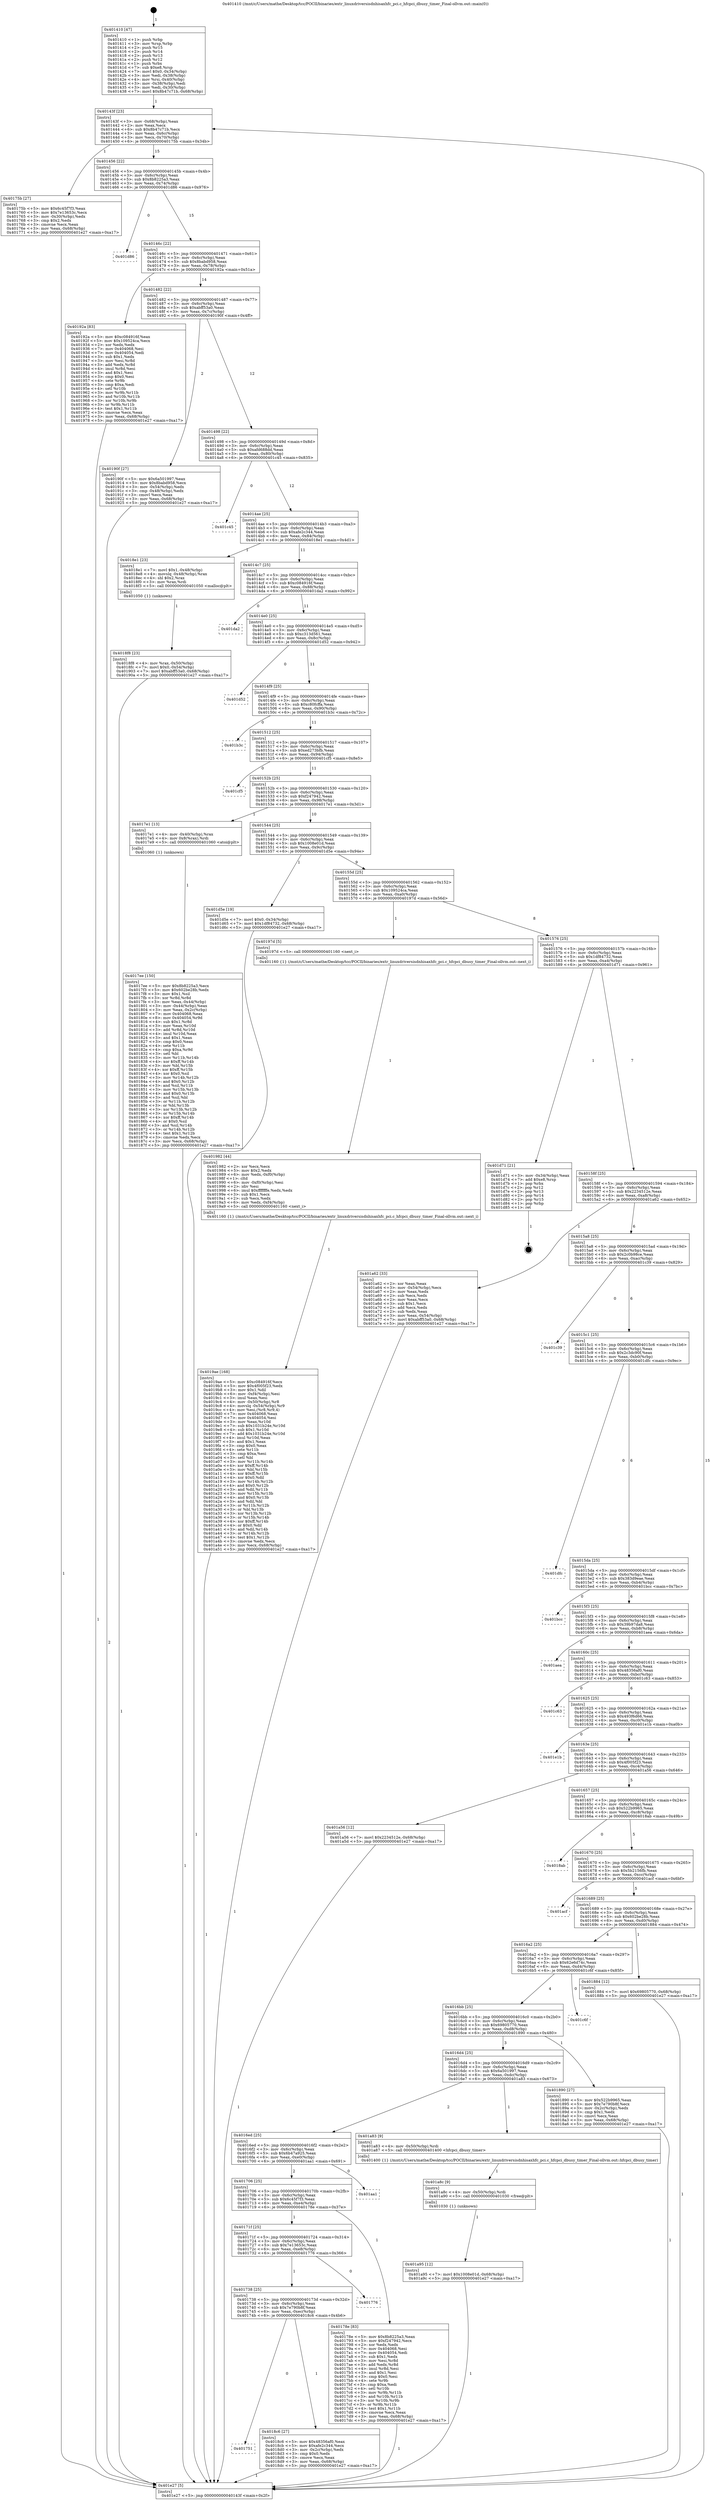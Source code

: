 digraph "0x401410" {
  label = "0x401410 (/mnt/c/Users/mathe/Desktop/tcc/POCII/binaries/extr_linuxdriversisdnhisaxhfc_pci.c_hfcpci_dbusy_timer_Final-ollvm.out::main(0))"
  labelloc = "t"
  node[shape=record]

  Entry [label="",width=0.3,height=0.3,shape=circle,fillcolor=black,style=filled]
  "0x40143f" [label="{
     0x40143f [23]\l
     | [instrs]\l
     &nbsp;&nbsp;0x40143f \<+3\>: mov -0x68(%rbp),%eax\l
     &nbsp;&nbsp;0x401442 \<+2\>: mov %eax,%ecx\l
     &nbsp;&nbsp;0x401444 \<+6\>: sub $0x8b47c71b,%ecx\l
     &nbsp;&nbsp;0x40144a \<+3\>: mov %eax,-0x6c(%rbp)\l
     &nbsp;&nbsp;0x40144d \<+3\>: mov %ecx,-0x70(%rbp)\l
     &nbsp;&nbsp;0x401450 \<+6\>: je 000000000040175b \<main+0x34b\>\l
  }"]
  "0x40175b" [label="{
     0x40175b [27]\l
     | [instrs]\l
     &nbsp;&nbsp;0x40175b \<+5\>: mov $0x6c45f7f3,%eax\l
     &nbsp;&nbsp;0x401760 \<+5\>: mov $0x7e13653c,%ecx\l
     &nbsp;&nbsp;0x401765 \<+3\>: mov -0x30(%rbp),%edx\l
     &nbsp;&nbsp;0x401768 \<+3\>: cmp $0x2,%edx\l
     &nbsp;&nbsp;0x40176b \<+3\>: cmovne %ecx,%eax\l
     &nbsp;&nbsp;0x40176e \<+3\>: mov %eax,-0x68(%rbp)\l
     &nbsp;&nbsp;0x401771 \<+5\>: jmp 0000000000401e27 \<main+0xa17\>\l
  }"]
  "0x401456" [label="{
     0x401456 [22]\l
     | [instrs]\l
     &nbsp;&nbsp;0x401456 \<+5\>: jmp 000000000040145b \<main+0x4b\>\l
     &nbsp;&nbsp;0x40145b \<+3\>: mov -0x6c(%rbp),%eax\l
     &nbsp;&nbsp;0x40145e \<+5\>: sub $0x8b8225a3,%eax\l
     &nbsp;&nbsp;0x401463 \<+3\>: mov %eax,-0x74(%rbp)\l
     &nbsp;&nbsp;0x401466 \<+6\>: je 0000000000401d86 \<main+0x976\>\l
  }"]
  "0x401e27" [label="{
     0x401e27 [5]\l
     | [instrs]\l
     &nbsp;&nbsp;0x401e27 \<+5\>: jmp 000000000040143f \<main+0x2f\>\l
  }"]
  "0x401410" [label="{
     0x401410 [47]\l
     | [instrs]\l
     &nbsp;&nbsp;0x401410 \<+1\>: push %rbp\l
     &nbsp;&nbsp;0x401411 \<+3\>: mov %rsp,%rbp\l
     &nbsp;&nbsp;0x401414 \<+2\>: push %r15\l
     &nbsp;&nbsp;0x401416 \<+2\>: push %r14\l
     &nbsp;&nbsp;0x401418 \<+2\>: push %r13\l
     &nbsp;&nbsp;0x40141a \<+2\>: push %r12\l
     &nbsp;&nbsp;0x40141c \<+1\>: push %rbx\l
     &nbsp;&nbsp;0x40141d \<+7\>: sub $0xe8,%rsp\l
     &nbsp;&nbsp;0x401424 \<+7\>: movl $0x0,-0x34(%rbp)\l
     &nbsp;&nbsp;0x40142b \<+3\>: mov %edi,-0x38(%rbp)\l
     &nbsp;&nbsp;0x40142e \<+4\>: mov %rsi,-0x40(%rbp)\l
     &nbsp;&nbsp;0x401432 \<+3\>: mov -0x38(%rbp),%edi\l
     &nbsp;&nbsp;0x401435 \<+3\>: mov %edi,-0x30(%rbp)\l
     &nbsp;&nbsp;0x401438 \<+7\>: movl $0x8b47c71b,-0x68(%rbp)\l
  }"]
  Exit [label="",width=0.3,height=0.3,shape=circle,fillcolor=black,style=filled,peripheries=2]
  "0x401d86" [label="{
     0x401d86\l
  }", style=dashed]
  "0x40146c" [label="{
     0x40146c [22]\l
     | [instrs]\l
     &nbsp;&nbsp;0x40146c \<+5\>: jmp 0000000000401471 \<main+0x61\>\l
     &nbsp;&nbsp;0x401471 \<+3\>: mov -0x6c(%rbp),%eax\l
     &nbsp;&nbsp;0x401474 \<+5\>: sub $0x8babd958,%eax\l
     &nbsp;&nbsp;0x401479 \<+3\>: mov %eax,-0x78(%rbp)\l
     &nbsp;&nbsp;0x40147c \<+6\>: je 000000000040192a \<main+0x51a\>\l
  }"]
  "0x401a95" [label="{
     0x401a95 [12]\l
     | [instrs]\l
     &nbsp;&nbsp;0x401a95 \<+7\>: movl $0x1008e01d,-0x68(%rbp)\l
     &nbsp;&nbsp;0x401a9c \<+5\>: jmp 0000000000401e27 \<main+0xa17\>\l
  }"]
  "0x40192a" [label="{
     0x40192a [83]\l
     | [instrs]\l
     &nbsp;&nbsp;0x40192a \<+5\>: mov $0xc084916f,%eax\l
     &nbsp;&nbsp;0x40192f \<+5\>: mov $0x109524ca,%ecx\l
     &nbsp;&nbsp;0x401934 \<+2\>: xor %edx,%edx\l
     &nbsp;&nbsp;0x401936 \<+7\>: mov 0x404068,%esi\l
     &nbsp;&nbsp;0x40193d \<+7\>: mov 0x404054,%edi\l
     &nbsp;&nbsp;0x401944 \<+3\>: sub $0x1,%edx\l
     &nbsp;&nbsp;0x401947 \<+3\>: mov %esi,%r8d\l
     &nbsp;&nbsp;0x40194a \<+3\>: add %edx,%r8d\l
     &nbsp;&nbsp;0x40194d \<+4\>: imul %r8d,%esi\l
     &nbsp;&nbsp;0x401951 \<+3\>: and $0x1,%esi\l
     &nbsp;&nbsp;0x401954 \<+3\>: cmp $0x0,%esi\l
     &nbsp;&nbsp;0x401957 \<+4\>: sete %r9b\l
     &nbsp;&nbsp;0x40195b \<+3\>: cmp $0xa,%edi\l
     &nbsp;&nbsp;0x40195e \<+4\>: setl %r10b\l
     &nbsp;&nbsp;0x401962 \<+3\>: mov %r9b,%r11b\l
     &nbsp;&nbsp;0x401965 \<+3\>: and %r10b,%r11b\l
     &nbsp;&nbsp;0x401968 \<+3\>: xor %r10b,%r9b\l
     &nbsp;&nbsp;0x40196b \<+3\>: or %r9b,%r11b\l
     &nbsp;&nbsp;0x40196e \<+4\>: test $0x1,%r11b\l
     &nbsp;&nbsp;0x401972 \<+3\>: cmovne %ecx,%eax\l
     &nbsp;&nbsp;0x401975 \<+3\>: mov %eax,-0x68(%rbp)\l
     &nbsp;&nbsp;0x401978 \<+5\>: jmp 0000000000401e27 \<main+0xa17\>\l
  }"]
  "0x401482" [label="{
     0x401482 [22]\l
     | [instrs]\l
     &nbsp;&nbsp;0x401482 \<+5\>: jmp 0000000000401487 \<main+0x77\>\l
     &nbsp;&nbsp;0x401487 \<+3\>: mov -0x6c(%rbp),%eax\l
     &nbsp;&nbsp;0x40148a \<+5\>: sub $0xabff53a0,%eax\l
     &nbsp;&nbsp;0x40148f \<+3\>: mov %eax,-0x7c(%rbp)\l
     &nbsp;&nbsp;0x401492 \<+6\>: je 000000000040190f \<main+0x4ff\>\l
  }"]
  "0x401a8c" [label="{
     0x401a8c [9]\l
     | [instrs]\l
     &nbsp;&nbsp;0x401a8c \<+4\>: mov -0x50(%rbp),%rdi\l
     &nbsp;&nbsp;0x401a90 \<+5\>: call 0000000000401030 \<free@plt\>\l
     | [calls]\l
     &nbsp;&nbsp;0x401030 \{1\} (unknown)\l
  }"]
  "0x40190f" [label="{
     0x40190f [27]\l
     | [instrs]\l
     &nbsp;&nbsp;0x40190f \<+5\>: mov $0x6a501997,%eax\l
     &nbsp;&nbsp;0x401914 \<+5\>: mov $0x8babd958,%ecx\l
     &nbsp;&nbsp;0x401919 \<+3\>: mov -0x54(%rbp),%edx\l
     &nbsp;&nbsp;0x40191c \<+3\>: cmp -0x48(%rbp),%edx\l
     &nbsp;&nbsp;0x40191f \<+3\>: cmovl %ecx,%eax\l
     &nbsp;&nbsp;0x401922 \<+3\>: mov %eax,-0x68(%rbp)\l
     &nbsp;&nbsp;0x401925 \<+5\>: jmp 0000000000401e27 \<main+0xa17\>\l
  }"]
  "0x401498" [label="{
     0x401498 [22]\l
     | [instrs]\l
     &nbsp;&nbsp;0x401498 \<+5\>: jmp 000000000040149d \<main+0x8d\>\l
     &nbsp;&nbsp;0x40149d \<+3\>: mov -0x6c(%rbp),%eax\l
     &nbsp;&nbsp;0x4014a0 \<+5\>: sub $0xafd688dd,%eax\l
     &nbsp;&nbsp;0x4014a5 \<+3\>: mov %eax,-0x80(%rbp)\l
     &nbsp;&nbsp;0x4014a8 \<+6\>: je 0000000000401c45 \<main+0x835\>\l
  }"]
  "0x4019ae" [label="{
     0x4019ae [168]\l
     | [instrs]\l
     &nbsp;&nbsp;0x4019ae \<+5\>: mov $0xc084916f,%ecx\l
     &nbsp;&nbsp;0x4019b3 \<+5\>: mov $0x4f005f23,%edx\l
     &nbsp;&nbsp;0x4019b8 \<+3\>: mov $0x1,%dil\l
     &nbsp;&nbsp;0x4019bb \<+6\>: mov -0xf4(%rbp),%esi\l
     &nbsp;&nbsp;0x4019c1 \<+3\>: imul %eax,%esi\l
     &nbsp;&nbsp;0x4019c4 \<+4\>: mov -0x50(%rbp),%r8\l
     &nbsp;&nbsp;0x4019c8 \<+4\>: movslq -0x54(%rbp),%r9\l
     &nbsp;&nbsp;0x4019cc \<+4\>: mov %esi,(%r8,%r9,4)\l
     &nbsp;&nbsp;0x4019d0 \<+7\>: mov 0x404068,%eax\l
     &nbsp;&nbsp;0x4019d7 \<+7\>: mov 0x404054,%esi\l
     &nbsp;&nbsp;0x4019de \<+3\>: mov %eax,%r10d\l
     &nbsp;&nbsp;0x4019e1 \<+7\>: sub $0x1031b24e,%r10d\l
     &nbsp;&nbsp;0x4019e8 \<+4\>: sub $0x1,%r10d\l
     &nbsp;&nbsp;0x4019ec \<+7\>: add $0x1031b24e,%r10d\l
     &nbsp;&nbsp;0x4019f3 \<+4\>: imul %r10d,%eax\l
     &nbsp;&nbsp;0x4019f7 \<+3\>: and $0x1,%eax\l
     &nbsp;&nbsp;0x4019fa \<+3\>: cmp $0x0,%eax\l
     &nbsp;&nbsp;0x4019fd \<+4\>: sete %r11b\l
     &nbsp;&nbsp;0x401a01 \<+3\>: cmp $0xa,%esi\l
     &nbsp;&nbsp;0x401a04 \<+3\>: setl %bl\l
     &nbsp;&nbsp;0x401a07 \<+3\>: mov %r11b,%r14b\l
     &nbsp;&nbsp;0x401a0a \<+4\>: xor $0xff,%r14b\l
     &nbsp;&nbsp;0x401a0e \<+3\>: mov %bl,%r15b\l
     &nbsp;&nbsp;0x401a11 \<+4\>: xor $0xff,%r15b\l
     &nbsp;&nbsp;0x401a15 \<+4\>: xor $0x0,%dil\l
     &nbsp;&nbsp;0x401a19 \<+3\>: mov %r14b,%r12b\l
     &nbsp;&nbsp;0x401a1c \<+4\>: and $0x0,%r12b\l
     &nbsp;&nbsp;0x401a20 \<+3\>: and %dil,%r11b\l
     &nbsp;&nbsp;0x401a23 \<+3\>: mov %r15b,%r13b\l
     &nbsp;&nbsp;0x401a26 \<+4\>: and $0x0,%r13b\l
     &nbsp;&nbsp;0x401a2a \<+3\>: and %dil,%bl\l
     &nbsp;&nbsp;0x401a2d \<+3\>: or %r11b,%r12b\l
     &nbsp;&nbsp;0x401a30 \<+3\>: or %bl,%r13b\l
     &nbsp;&nbsp;0x401a33 \<+3\>: xor %r13b,%r12b\l
     &nbsp;&nbsp;0x401a36 \<+3\>: or %r15b,%r14b\l
     &nbsp;&nbsp;0x401a39 \<+4\>: xor $0xff,%r14b\l
     &nbsp;&nbsp;0x401a3d \<+4\>: or $0x0,%dil\l
     &nbsp;&nbsp;0x401a41 \<+3\>: and %dil,%r14b\l
     &nbsp;&nbsp;0x401a44 \<+3\>: or %r14b,%r12b\l
     &nbsp;&nbsp;0x401a47 \<+4\>: test $0x1,%r12b\l
     &nbsp;&nbsp;0x401a4b \<+3\>: cmovne %edx,%ecx\l
     &nbsp;&nbsp;0x401a4e \<+3\>: mov %ecx,-0x68(%rbp)\l
     &nbsp;&nbsp;0x401a51 \<+5\>: jmp 0000000000401e27 \<main+0xa17\>\l
  }"]
  "0x401c45" [label="{
     0x401c45\l
  }", style=dashed]
  "0x4014ae" [label="{
     0x4014ae [25]\l
     | [instrs]\l
     &nbsp;&nbsp;0x4014ae \<+5\>: jmp 00000000004014b3 \<main+0xa3\>\l
     &nbsp;&nbsp;0x4014b3 \<+3\>: mov -0x6c(%rbp),%eax\l
     &nbsp;&nbsp;0x4014b6 \<+5\>: sub $0xafe2c344,%eax\l
     &nbsp;&nbsp;0x4014bb \<+6\>: mov %eax,-0x84(%rbp)\l
     &nbsp;&nbsp;0x4014c1 \<+6\>: je 00000000004018e1 \<main+0x4d1\>\l
  }"]
  "0x401982" [label="{
     0x401982 [44]\l
     | [instrs]\l
     &nbsp;&nbsp;0x401982 \<+2\>: xor %ecx,%ecx\l
     &nbsp;&nbsp;0x401984 \<+5\>: mov $0x2,%edx\l
     &nbsp;&nbsp;0x401989 \<+6\>: mov %edx,-0xf0(%rbp)\l
     &nbsp;&nbsp;0x40198f \<+1\>: cltd\l
     &nbsp;&nbsp;0x401990 \<+6\>: mov -0xf0(%rbp),%esi\l
     &nbsp;&nbsp;0x401996 \<+2\>: idiv %esi\l
     &nbsp;&nbsp;0x401998 \<+6\>: imul $0xfffffffe,%edx,%edx\l
     &nbsp;&nbsp;0x40199e \<+3\>: sub $0x1,%ecx\l
     &nbsp;&nbsp;0x4019a1 \<+2\>: sub %ecx,%edx\l
     &nbsp;&nbsp;0x4019a3 \<+6\>: mov %edx,-0xf4(%rbp)\l
     &nbsp;&nbsp;0x4019a9 \<+5\>: call 0000000000401160 \<next_i\>\l
     | [calls]\l
     &nbsp;&nbsp;0x401160 \{1\} (/mnt/c/Users/mathe/Desktop/tcc/POCII/binaries/extr_linuxdriversisdnhisaxhfc_pci.c_hfcpci_dbusy_timer_Final-ollvm.out::next_i)\l
  }"]
  "0x4018e1" [label="{
     0x4018e1 [23]\l
     | [instrs]\l
     &nbsp;&nbsp;0x4018e1 \<+7\>: movl $0x1,-0x48(%rbp)\l
     &nbsp;&nbsp;0x4018e8 \<+4\>: movslq -0x48(%rbp),%rax\l
     &nbsp;&nbsp;0x4018ec \<+4\>: shl $0x2,%rax\l
     &nbsp;&nbsp;0x4018f0 \<+3\>: mov %rax,%rdi\l
     &nbsp;&nbsp;0x4018f3 \<+5\>: call 0000000000401050 \<malloc@plt\>\l
     | [calls]\l
     &nbsp;&nbsp;0x401050 \{1\} (unknown)\l
  }"]
  "0x4014c7" [label="{
     0x4014c7 [25]\l
     | [instrs]\l
     &nbsp;&nbsp;0x4014c7 \<+5\>: jmp 00000000004014cc \<main+0xbc\>\l
     &nbsp;&nbsp;0x4014cc \<+3\>: mov -0x6c(%rbp),%eax\l
     &nbsp;&nbsp;0x4014cf \<+5\>: sub $0xc084916f,%eax\l
     &nbsp;&nbsp;0x4014d4 \<+6\>: mov %eax,-0x88(%rbp)\l
     &nbsp;&nbsp;0x4014da \<+6\>: je 0000000000401da2 \<main+0x992\>\l
  }"]
  "0x4018f8" [label="{
     0x4018f8 [23]\l
     | [instrs]\l
     &nbsp;&nbsp;0x4018f8 \<+4\>: mov %rax,-0x50(%rbp)\l
     &nbsp;&nbsp;0x4018fc \<+7\>: movl $0x0,-0x54(%rbp)\l
     &nbsp;&nbsp;0x401903 \<+7\>: movl $0xabff53a0,-0x68(%rbp)\l
     &nbsp;&nbsp;0x40190a \<+5\>: jmp 0000000000401e27 \<main+0xa17\>\l
  }"]
  "0x401da2" [label="{
     0x401da2\l
  }", style=dashed]
  "0x4014e0" [label="{
     0x4014e0 [25]\l
     | [instrs]\l
     &nbsp;&nbsp;0x4014e0 \<+5\>: jmp 00000000004014e5 \<main+0xd5\>\l
     &nbsp;&nbsp;0x4014e5 \<+3\>: mov -0x6c(%rbp),%eax\l
     &nbsp;&nbsp;0x4014e8 \<+5\>: sub $0xc313d561,%eax\l
     &nbsp;&nbsp;0x4014ed \<+6\>: mov %eax,-0x8c(%rbp)\l
     &nbsp;&nbsp;0x4014f3 \<+6\>: je 0000000000401d52 \<main+0x942\>\l
  }"]
  "0x401751" [label="{
     0x401751\l
  }", style=dashed]
  "0x401d52" [label="{
     0x401d52\l
  }", style=dashed]
  "0x4014f9" [label="{
     0x4014f9 [25]\l
     | [instrs]\l
     &nbsp;&nbsp;0x4014f9 \<+5\>: jmp 00000000004014fe \<main+0xee\>\l
     &nbsp;&nbsp;0x4014fe \<+3\>: mov -0x6c(%rbp),%eax\l
     &nbsp;&nbsp;0x401501 \<+5\>: sub $0xc80fcffa,%eax\l
     &nbsp;&nbsp;0x401506 \<+6\>: mov %eax,-0x90(%rbp)\l
     &nbsp;&nbsp;0x40150c \<+6\>: je 0000000000401b3c \<main+0x72c\>\l
  }"]
  "0x4018c6" [label="{
     0x4018c6 [27]\l
     | [instrs]\l
     &nbsp;&nbsp;0x4018c6 \<+5\>: mov $0x48356af0,%eax\l
     &nbsp;&nbsp;0x4018cb \<+5\>: mov $0xafe2c344,%ecx\l
     &nbsp;&nbsp;0x4018d0 \<+3\>: mov -0x2c(%rbp),%edx\l
     &nbsp;&nbsp;0x4018d3 \<+3\>: cmp $0x0,%edx\l
     &nbsp;&nbsp;0x4018d6 \<+3\>: cmove %ecx,%eax\l
     &nbsp;&nbsp;0x4018d9 \<+3\>: mov %eax,-0x68(%rbp)\l
     &nbsp;&nbsp;0x4018dc \<+5\>: jmp 0000000000401e27 \<main+0xa17\>\l
  }"]
  "0x401b3c" [label="{
     0x401b3c\l
  }", style=dashed]
  "0x401512" [label="{
     0x401512 [25]\l
     | [instrs]\l
     &nbsp;&nbsp;0x401512 \<+5\>: jmp 0000000000401517 \<main+0x107\>\l
     &nbsp;&nbsp;0x401517 \<+3\>: mov -0x6c(%rbp),%eax\l
     &nbsp;&nbsp;0x40151a \<+5\>: sub $0xed273bfb,%eax\l
     &nbsp;&nbsp;0x40151f \<+6\>: mov %eax,-0x94(%rbp)\l
     &nbsp;&nbsp;0x401525 \<+6\>: je 0000000000401cf5 \<main+0x8e5\>\l
  }"]
  "0x401738" [label="{
     0x401738 [25]\l
     | [instrs]\l
     &nbsp;&nbsp;0x401738 \<+5\>: jmp 000000000040173d \<main+0x32d\>\l
     &nbsp;&nbsp;0x40173d \<+3\>: mov -0x6c(%rbp),%eax\l
     &nbsp;&nbsp;0x401740 \<+5\>: sub $0x7e790b8f,%eax\l
     &nbsp;&nbsp;0x401745 \<+6\>: mov %eax,-0xec(%rbp)\l
     &nbsp;&nbsp;0x40174b \<+6\>: je 00000000004018c6 \<main+0x4b6\>\l
  }"]
  "0x401cf5" [label="{
     0x401cf5\l
  }", style=dashed]
  "0x40152b" [label="{
     0x40152b [25]\l
     | [instrs]\l
     &nbsp;&nbsp;0x40152b \<+5\>: jmp 0000000000401530 \<main+0x120\>\l
     &nbsp;&nbsp;0x401530 \<+3\>: mov -0x6c(%rbp),%eax\l
     &nbsp;&nbsp;0x401533 \<+5\>: sub $0xf247942,%eax\l
     &nbsp;&nbsp;0x401538 \<+6\>: mov %eax,-0x98(%rbp)\l
     &nbsp;&nbsp;0x40153e \<+6\>: je 00000000004017e1 \<main+0x3d1\>\l
  }"]
  "0x401776" [label="{
     0x401776\l
  }", style=dashed]
  "0x4017e1" [label="{
     0x4017e1 [13]\l
     | [instrs]\l
     &nbsp;&nbsp;0x4017e1 \<+4\>: mov -0x40(%rbp),%rax\l
     &nbsp;&nbsp;0x4017e5 \<+4\>: mov 0x8(%rax),%rdi\l
     &nbsp;&nbsp;0x4017e9 \<+5\>: call 0000000000401060 \<atoi@plt\>\l
     | [calls]\l
     &nbsp;&nbsp;0x401060 \{1\} (unknown)\l
  }"]
  "0x401544" [label="{
     0x401544 [25]\l
     | [instrs]\l
     &nbsp;&nbsp;0x401544 \<+5\>: jmp 0000000000401549 \<main+0x139\>\l
     &nbsp;&nbsp;0x401549 \<+3\>: mov -0x6c(%rbp),%eax\l
     &nbsp;&nbsp;0x40154c \<+5\>: sub $0x1008e01d,%eax\l
     &nbsp;&nbsp;0x401551 \<+6\>: mov %eax,-0x9c(%rbp)\l
     &nbsp;&nbsp;0x401557 \<+6\>: je 0000000000401d5e \<main+0x94e\>\l
  }"]
  "0x4017ee" [label="{
     0x4017ee [150]\l
     | [instrs]\l
     &nbsp;&nbsp;0x4017ee \<+5\>: mov $0x8b8225a3,%ecx\l
     &nbsp;&nbsp;0x4017f3 \<+5\>: mov $0x602be28b,%edx\l
     &nbsp;&nbsp;0x4017f8 \<+3\>: mov $0x1,%sil\l
     &nbsp;&nbsp;0x4017fb \<+3\>: xor %r8d,%r8d\l
     &nbsp;&nbsp;0x4017fe \<+3\>: mov %eax,-0x44(%rbp)\l
     &nbsp;&nbsp;0x401801 \<+3\>: mov -0x44(%rbp),%eax\l
     &nbsp;&nbsp;0x401804 \<+3\>: mov %eax,-0x2c(%rbp)\l
     &nbsp;&nbsp;0x401807 \<+7\>: mov 0x404068,%eax\l
     &nbsp;&nbsp;0x40180e \<+8\>: mov 0x404054,%r9d\l
     &nbsp;&nbsp;0x401816 \<+4\>: sub $0x1,%r8d\l
     &nbsp;&nbsp;0x40181a \<+3\>: mov %eax,%r10d\l
     &nbsp;&nbsp;0x40181d \<+3\>: add %r8d,%r10d\l
     &nbsp;&nbsp;0x401820 \<+4\>: imul %r10d,%eax\l
     &nbsp;&nbsp;0x401824 \<+3\>: and $0x1,%eax\l
     &nbsp;&nbsp;0x401827 \<+3\>: cmp $0x0,%eax\l
     &nbsp;&nbsp;0x40182a \<+4\>: sete %r11b\l
     &nbsp;&nbsp;0x40182e \<+4\>: cmp $0xa,%r9d\l
     &nbsp;&nbsp;0x401832 \<+3\>: setl %bl\l
     &nbsp;&nbsp;0x401835 \<+3\>: mov %r11b,%r14b\l
     &nbsp;&nbsp;0x401838 \<+4\>: xor $0xff,%r14b\l
     &nbsp;&nbsp;0x40183c \<+3\>: mov %bl,%r15b\l
     &nbsp;&nbsp;0x40183f \<+4\>: xor $0xff,%r15b\l
     &nbsp;&nbsp;0x401843 \<+4\>: xor $0x0,%sil\l
     &nbsp;&nbsp;0x401847 \<+3\>: mov %r14b,%r12b\l
     &nbsp;&nbsp;0x40184a \<+4\>: and $0x0,%r12b\l
     &nbsp;&nbsp;0x40184e \<+3\>: and %sil,%r11b\l
     &nbsp;&nbsp;0x401851 \<+3\>: mov %r15b,%r13b\l
     &nbsp;&nbsp;0x401854 \<+4\>: and $0x0,%r13b\l
     &nbsp;&nbsp;0x401858 \<+3\>: and %sil,%bl\l
     &nbsp;&nbsp;0x40185b \<+3\>: or %r11b,%r12b\l
     &nbsp;&nbsp;0x40185e \<+3\>: or %bl,%r13b\l
     &nbsp;&nbsp;0x401861 \<+3\>: xor %r13b,%r12b\l
     &nbsp;&nbsp;0x401864 \<+3\>: or %r15b,%r14b\l
     &nbsp;&nbsp;0x401867 \<+4\>: xor $0xff,%r14b\l
     &nbsp;&nbsp;0x40186b \<+4\>: or $0x0,%sil\l
     &nbsp;&nbsp;0x40186f \<+3\>: and %sil,%r14b\l
     &nbsp;&nbsp;0x401872 \<+3\>: or %r14b,%r12b\l
     &nbsp;&nbsp;0x401875 \<+4\>: test $0x1,%r12b\l
     &nbsp;&nbsp;0x401879 \<+3\>: cmovne %edx,%ecx\l
     &nbsp;&nbsp;0x40187c \<+3\>: mov %ecx,-0x68(%rbp)\l
     &nbsp;&nbsp;0x40187f \<+5\>: jmp 0000000000401e27 \<main+0xa17\>\l
  }"]
  "0x401d5e" [label="{
     0x401d5e [19]\l
     | [instrs]\l
     &nbsp;&nbsp;0x401d5e \<+7\>: movl $0x0,-0x34(%rbp)\l
     &nbsp;&nbsp;0x401d65 \<+7\>: movl $0x1df84732,-0x68(%rbp)\l
     &nbsp;&nbsp;0x401d6c \<+5\>: jmp 0000000000401e27 \<main+0xa17\>\l
  }"]
  "0x40155d" [label="{
     0x40155d [25]\l
     | [instrs]\l
     &nbsp;&nbsp;0x40155d \<+5\>: jmp 0000000000401562 \<main+0x152\>\l
     &nbsp;&nbsp;0x401562 \<+3\>: mov -0x6c(%rbp),%eax\l
     &nbsp;&nbsp;0x401565 \<+5\>: sub $0x109524ca,%eax\l
     &nbsp;&nbsp;0x40156a \<+6\>: mov %eax,-0xa0(%rbp)\l
     &nbsp;&nbsp;0x401570 \<+6\>: je 000000000040197d \<main+0x56d\>\l
  }"]
  "0x40171f" [label="{
     0x40171f [25]\l
     | [instrs]\l
     &nbsp;&nbsp;0x40171f \<+5\>: jmp 0000000000401724 \<main+0x314\>\l
     &nbsp;&nbsp;0x401724 \<+3\>: mov -0x6c(%rbp),%eax\l
     &nbsp;&nbsp;0x401727 \<+5\>: sub $0x7e13653c,%eax\l
     &nbsp;&nbsp;0x40172c \<+6\>: mov %eax,-0xe8(%rbp)\l
     &nbsp;&nbsp;0x401732 \<+6\>: je 0000000000401776 \<main+0x366\>\l
  }"]
  "0x40197d" [label="{
     0x40197d [5]\l
     | [instrs]\l
     &nbsp;&nbsp;0x40197d \<+5\>: call 0000000000401160 \<next_i\>\l
     | [calls]\l
     &nbsp;&nbsp;0x401160 \{1\} (/mnt/c/Users/mathe/Desktop/tcc/POCII/binaries/extr_linuxdriversisdnhisaxhfc_pci.c_hfcpci_dbusy_timer_Final-ollvm.out::next_i)\l
  }"]
  "0x401576" [label="{
     0x401576 [25]\l
     | [instrs]\l
     &nbsp;&nbsp;0x401576 \<+5\>: jmp 000000000040157b \<main+0x16b\>\l
     &nbsp;&nbsp;0x40157b \<+3\>: mov -0x6c(%rbp),%eax\l
     &nbsp;&nbsp;0x40157e \<+5\>: sub $0x1df84732,%eax\l
     &nbsp;&nbsp;0x401583 \<+6\>: mov %eax,-0xa4(%rbp)\l
     &nbsp;&nbsp;0x401589 \<+6\>: je 0000000000401d71 \<main+0x961\>\l
  }"]
  "0x40178e" [label="{
     0x40178e [83]\l
     | [instrs]\l
     &nbsp;&nbsp;0x40178e \<+5\>: mov $0x8b8225a3,%eax\l
     &nbsp;&nbsp;0x401793 \<+5\>: mov $0xf247942,%ecx\l
     &nbsp;&nbsp;0x401798 \<+2\>: xor %edx,%edx\l
     &nbsp;&nbsp;0x40179a \<+7\>: mov 0x404068,%esi\l
     &nbsp;&nbsp;0x4017a1 \<+7\>: mov 0x404054,%edi\l
     &nbsp;&nbsp;0x4017a8 \<+3\>: sub $0x1,%edx\l
     &nbsp;&nbsp;0x4017ab \<+3\>: mov %esi,%r8d\l
     &nbsp;&nbsp;0x4017ae \<+3\>: add %edx,%r8d\l
     &nbsp;&nbsp;0x4017b1 \<+4\>: imul %r8d,%esi\l
     &nbsp;&nbsp;0x4017b5 \<+3\>: and $0x1,%esi\l
     &nbsp;&nbsp;0x4017b8 \<+3\>: cmp $0x0,%esi\l
     &nbsp;&nbsp;0x4017bb \<+4\>: sete %r9b\l
     &nbsp;&nbsp;0x4017bf \<+3\>: cmp $0xa,%edi\l
     &nbsp;&nbsp;0x4017c2 \<+4\>: setl %r10b\l
     &nbsp;&nbsp;0x4017c6 \<+3\>: mov %r9b,%r11b\l
     &nbsp;&nbsp;0x4017c9 \<+3\>: and %r10b,%r11b\l
     &nbsp;&nbsp;0x4017cc \<+3\>: xor %r10b,%r9b\l
     &nbsp;&nbsp;0x4017cf \<+3\>: or %r9b,%r11b\l
     &nbsp;&nbsp;0x4017d2 \<+4\>: test $0x1,%r11b\l
     &nbsp;&nbsp;0x4017d6 \<+3\>: cmovne %ecx,%eax\l
     &nbsp;&nbsp;0x4017d9 \<+3\>: mov %eax,-0x68(%rbp)\l
     &nbsp;&nbsp;0x4017dc \<+5\>: jmp 0000000000401e27 \<main+0xa17\>\l
  }"]
  "0x401d71" [label="{
     0x401d71 [21]\l
     | [instrs]\l
     &nbsp;&nbsp;0x401d71 \<+3\>: mov -0x34(%rbp),%eax\l
     &nbsp;&nbsp;0x401d74 \<+7\>: add $0xe8,%rsp\l
     &nbsp;&nbsp;0x401d7b \<+1\>: pop %rbx\l
     &nbsp;&nbsp;0x401d7c \<+2\>: pop %r12\l
     &nbsp;&nbsp;0x401d7e \<+2\>: pop %r13\l
     &nbsp;&nbsp;0x401d80 \<+2\>: pop %r14\l
     &nbsp;&nbsp;0x401d82 \<+2\>: pop %r15\l
     &nbsp;&nbsp;0x401d84 \<+1\>: pop %rbp\l
     &nbsp;&nbsp;0x401d85 \<+1\>: ret\l
  }"]
  "0x40158f" [label="{
     0x40158f [25]\l
     | [instrs]\l
     &nbsp;&nbsp;0x40158f \<+5\>: jmp 0000000000401594 \<main+0x184\>\l
     &nbsp;&nbsp;0x401594 \<+3\>: mov -0x6c(%rbp),%eax\l
     &nbsp;&nbsp;0x401597 \<+5\>: sub $0x2234512e,%eax\l
     &nbsp;&nbsp;0x40159c \<+6\>: mov %eax,-0xa8(%rbp)\l
     &nbsp;&nbsp;0x4015a2 \<+6\>: je 0000000000401a62 \<main+0x652\>\l
  }"]
  "0x401706" [label="{
     0x401706 [25]\l
     | [instrs]\l
     &nbsp;&nbsp;0x401706 \<+5\>: jmp 000000000040170b \<main+0x2fb\>\l
     &nbsp;&nbsp;0x40170b \<+3\>: mov -0x6c(%rbp),%eax\l
     &nbsp;&nbsp;0x40170e \<+5\>: sub $0x6c45f7f3,%eax\l
     &nbsp;&nbsp;0x401713 \<+6\>: mov %eax,-0xe4(%rbp)\l
     &nbsp;&nbsp;0x401719 \<+6\>: je 000000000040178e \<main+0x37e\>\l
  }"]
  "0x401a62" [label="{
     0x401a62 [33]\l
     | [instrs]\l
     &nbsp;&nbsp;0x401a62 \<+2\>: xor %eax,%eax\l
     &nbsp;&nbsp;0x401a64 \<+3\>: mov -0x54(%rbp),%ecx\l
     &nbsp;&nbsp;0x401a67 \<+2\>: mov %eax,%edx\l
     &nbsp;&nbsp;0x401a69 \<+2\>: sub %ecx,%edx\l
     &nbsp;&nbsp;0x401a6b \<+2\>: mov %eax,%ecx\l
     &nbsp;&nbsp;0x401a6d \<+3\>: sub $0x1,%ecx\l
     &nbsp;&nbsp;0x401a70 \<+2\>: add %ecx,%edx\l
     &nbsp;&nbsp;0x401a72 \<+2\>: sub %edx,%eax\l
     &nbsp;&nbsp;0x401a74 \<+3\>: mov %eax,-0x54(%rbp)\l
     &nbsp;&nbsp;0x401a77 \<+7\>: movl $0xabff53a0,-0x68(%rbp)\l
     &nbsp;&nbsp;0x401a7e \<+5\>: jmp 0000000000401e27 \<main+0xa17\>\l
  }"]
  "0x4015a8" [label="{
     0x4015a8 [25]\l
     | [instrs]\l
     &nbsp;&nbsp;0x4015a8 \<+5\>: jmp 00000000004015ad \<main+0x19d\>\l
     &nbsp;&nbsp;0x4015ad \<+3\>: mov -0x6c(%rbp),%eax\l
     &nbsp;&nbsp;0x4015b0 \<+5\>: sub $0x2c0b98ce,%eax\l
     &nbsp;&nbsp;0x4015b5 \<+6\>: mov %eax,-0xac(%rbp)\l
     &nbsp;&nbsp;0x4015bb \<+6\>: je 0000000000401c39 \<main+0x829\>\l
  }"]
  "0x401aa1" [label="{
     0x401aa1\l
  }", style=dashed]
  "0x401c39" [label="{
     0x401c39\l
  }", style=dashed]
  "0x4015c1" [label="{
     0x4015c1 [25]\l
     | [instrs]\l
     &nbsp;&nbsp;0x4015c1 \<+5\>: jmp 00000000004015c6 \<main+0x1b6\>\l
     &nbsp;&nbsp;0x4015c6 \<+3\>: mov -0x6c(%rbp),%eax\l
     &nbsp;&nbsp;0x4015c9 \<+5\>: sub $0x2c3dc90f,%eax\l
     &nbsp;&nbsp;0x4015ce \<+6\>: mov %eax,-0xb0(%rbp)\l
     &nbsp;&nbsp;0x4015d4 \<+6\>: je 0000000000401dfc \<main+0x9ec\>\l
  }"]
  "0x4016ed" [label="{
     0x4016ed [25]\l
     | [instrs]\l
     &nbsp;&nbsp;0x4016ed \<+5\>: jmp 00000000004016f2 \<main+0x2e2\>\l
     &nbsp;&nbsp;0x4016f2 \<+3\>: mov -0x6c(%rbp),%eax\l
     &nbsp;&nbsp;0x4016f5 \<+5\>: sub $0x6b47a925,%eax\l
     &nbsp;&nbsp;0x4016fa \<+6\>: mov %eax,-0xe0(%rbp)\l
     &nbsp;&nbsp;0x401700 \<+6\>: je 0000000000401aa1 \<main+0x691\>\l
  }"]
  "0x401dfc" [label="{
     0x401dfc\l
  }", style=dashed]
  "0x4015da" [label="{
     0x4015da [25]\l
     | [instrs]\l
     &nbsp;&nbsp;0x4015da \<+5\>: jmp 00000000004015df \<main+0x1cf\>\l
     &nbsp;&nbsp;0x4015df \<+3\>: mov -0x6c(%rbp),%eax\l
     &nbsp;&nbsp;0x4015e2 \<+5\>: sub $0x383d9eae,%eax\l
     &nbsp;&nbsp;0x4015e7 \<+6\>: mov %eax,-0xb4(%rbp)\l
     &nbsp;&nbsp;0x4015ed \<+6\>: je 0000000000401bcc \<main+0x7bc\>\l
  }"]
  "0x401a83" [label="{
     0x401a83 [9]\l
     | [instrs]\l
     &nbsp;&nbsp;0x401a83 \<+4\>: mov -0x50(%rbp),%rdi\l
     &nbsp;&nbsp;0x401a87 \<+5\>: call 0000000000401400 \<hfcpci_dbusy_timer\>\l
     | [calls]\l
     &nbsp;&nbsp;0x401400 \{1\} (/mnt/c/Users/mathe/Desktop/tcc/POCII/binaries/extr_linuxdriversisdnhisaxhfc_pci.c_hfcpci_dbusy_timer_Final-ollvm.out::hfcpci_dbusy_timer)\l
  }"]
  "0x401bcc" [label="{
     0x401bcc\l
  }", style=dashed]
  "0x4015f3" [label="{
     0x4015f3 [25]\l
     | [instrs]\l
     &nbsp;&nbsp;0x4015f3 \<+5\>: jmp 00000000004015f8 \<main+0x1e8\>\l
     &nbsp;&nbsp;0x4015f8 \<+3\>: mov -0x6c(%rbp),%eax\l
     &nbsp;&nbsp;0x4015fb \<+5\>: sub $0x39b97da8,%eax\l
     &nbsp;&nbsp;0x401600 \<+6\>: mov %eax,-0xb8(%rbp)\l
     &nbsp;&nbsp;0x401606 \<+6\>: je 0000000000401aea \<main+0x6da\>\l
  }"]
  "0x4016d4" [label="{
     0x4016d4 [25]\l
     | [instrs]\l
     &nbsp;&nbsp;0x4016d4 \<+5\>: jmp 00000000004016d9 \<main+0x2c9\>\l
     &nbsp;&nbsp;0x4016d9 \<+3\>: mov -0x6c(%rbp),%eax\l
     &nbsp;&nbsp;0x4016dc \<+5\>: sub $0x6a501997,%eax\l
     &nbsp;&nbsp;0x4016e1 \<+6\>: mov %eax,-0xdc(%rbp)\l
     &nbsp;&nbsp;0x4016e7 \<+6\>: je 0000000000401a83 \<main+0x673\>\l
  }"]
  "0x401aea" [label="{
     0x401aea\l
  }", style=dashed]
  "0x40160c" [label="{
     0x40160c [25]\l
     | [instrs]\l
     &nbsp;&nbsp;0x40160c \<+5\>: jmp 0000000000401611 \<main+0x201\>\l
     &nbsp;&nbsp;0x401611 \<+3\>: mov -0x6c(%rbp),%eax\l
     &nbsp;&nbsp;0x401614 \<+5\>: sub $0x48356af0,%eax\l
     &nbsp;&nbsp;0x401619 \<+6\>: mov %eax,-0xbc(%rbp)\l
     &nbsp;&nbsp;0x40161f \<+6\>: je 0000000000401c63 \<main+0x853\>\l
  }"]
  "0x401890" [label="{
     0x401890 [27]\l
     | [instrs]\l
     &nbsp;&nbsp;0x401890 \<+5\>: mov $0x522b9965,%eax\l
     &nbsp;&nbsp;0x401895 \<+5\>: mov $0x7e790b8f,%ecx\l
     &nbsp;&nbsp;0x40189a \<+3\>: mov -0x2c(%rbp),%edx\l
     &nbsp;&nbsp;0x40189d \<+3\>: cmp $0x1,%edx\l
     &nbsp;&nbsp;0x4018a0 \<+3\>: cmovl %ecx,%eax\l
     &nbsp;&nbsp;0x4018a3 \<+3\>: mov %eax,-0x68(%rbp)\l
     &nbsp;&nbsp;0x4018a6 \<+5\>: jmp 0000000000401e27 \<main+0xa17\>\l
  }"]
  "0x401c63" [label="{
     0x401c63\l
  }", style=dashed]
  "0x401625" [label="{
     0x401625 [25]\l
     | [instrs]\l
     &nbsp;&nbsp;0x401625 \<+5\>: jmp 000000000040162a \<main+0x21a\>\l
     &nbsp;&nbsp;0x40162a \<+3\>: mov -0x6c(%rbp),%eax\l
     &nbsp;&nbsp;0x40162d \<+5\>: sub $0x493f6d66,%eax\l
     &nbsp;&nbsp;0x401632 \<+6\>: mov %eax,-0xc0(%rbp)\l
     &nbsp;&nbsp;0x401638 \<+6\>: je 0000000000401e1b \<main+0xa0b\>\l
  }"]
  "0x4016bb" [label="{
     0x4016bb [25]\l
     | [instrs]\l
     &nbsp;&nbsp;0x4016bb \<+5\>: jmp 00000000004016c0 \<main+0x2b0\>\l
     &nbsp;&nbsp;0x4016c0 \<+3\>: mov -0x6c(%rbp),%eax\l
     &nbsp;&nbsp;0x4016c3 \<+5\>: sub $0x69805770,%eax\l
     &nbsp;&nbsp;0x4016c8 \<+6\>: mov %eax,-0xd8(%rbp)\l
     &nbsp;&nbsp;0x4016ce \<+6\>: je 0000000000401890 \<main+0x480\>\l
  }"]
  "0x401e1b" [label="{
     0x401e1b\l
  }", style=dashed]
  "0x40163e" [label="{
     0x40163e [25]\l
     | [instrs]\l
     &nbsp;&nbsp;0x40163e \<+5\>: jmp 0000000000401643 \<main+0x233\>\l
     &nbsp;&nbsp;0x401643 \<+3\>: mov -0x6c(%rbp),%eax\l
     &nbsp;&nbsp;0x401646 \<+5\>: sub $0x4f005f23,%eax\l
     &nbsp;&nbsp;0x40164b \<+6\>: mov %eax,-0xc4(%rbp)\l
     &nbsp;&nbsp;0x401651 \<+6\>: je 0000000000401a56 \<main+0x646\>\l
  }"]
  "0x401c6f" [label="{
     0x401c6f\l
  }", style=dashed]
  "0x401a56" [label="{
     0x401a56 [12]\l
     | [instrs]\l
     &nbsp;&nbsp;0x401a56 \<+7\>: movl $0x2234512e,-0x68(%rbp)\l
     &nbsp;&nbsp;0x401a5d \<+5\>: jmp 0000000000401e27 \<main+0xa17\>\l
  }"]
  "0x401657" [label="{
     0x401657 [25]\l
     | [instrs]\l
     &nbsp;&nbsp;0x401657 \<+5\>: jmp 000000000040165c \<main+0x24c\>\l
     &nbsp;&nbsp;0x40165c \<+3\>: mov -0x6c(%rbp),%eax\l
     &nbsp;&nbsp;0x40165f \<+5\>: sub $0x522b9965,%eax\l
     &nbsp;&nbsp;0x401664 \<+6\>: mov %eax,-0xc8(%rbp)\l
     &nbsp;&nbsp;0x40166a \<+6\>: je 00000000004018ab \<main+0x49b\>\l
  }"]
  "0x4016a2" [label="{
     0x4016a2 [25]\l
     | [instrs]\l
     &nbsp;&nbsp;0x4016a2 \<+5\>: jmp 00000000004016a7 \<main+0x297\>\l
     &nbsp;&nbsp;0x4016a7 \<+3\>: mov -0x6c(%rbp),%eax\l
     &nbsp;&nbsp;0x4016aa \<+5\>: sub $0x62e6d74c,%eax\l
     &nbsp;&nbsp;0x4016af \<+6\>: mov %eax,-0xd4(%rbp)\l
     &nbsp;&nbsp;0x4016b5 \<+6\>: je 0000000000401c6f \<main+0x85f\>\l
  }"]
  "0x4018ab" [label="{
     0x4018ab\l
  }", style=dashed]
  "0x401670" [label="{
     0x401670 [25]\l
     | [instrs]\l
     &nbsp;&nbsp;0x401670 \<+5\>: jmp 0000000000401675 \<main+0x265\>\l
     &nbsp;&nbsp;0x401675 \<+3\>: mov -0x6c(%rbp),%eax\l
     &nbsp;&nbsp;0x401678 \<+5\>: sub $0x5b2156fb,%eax\l
     &nbsp;&nbsp;0x40167d \<+6\>: mov %eax,-0xcc(%rbp)\l
     &nbsp;&nbsp;0x401683 \<+6\>: je 0000000000401acf \<main+0x6bf\>\l
  }"]
  "0x401884" [label="{
     0x401884 [12]\l
     | [instrs]\l
     &nbsp;&nbsp;0x401884 \<+7\>: movl $0x69805770,-0x68(%rbp)\l
     &nbsp;&nbsp;0x40188b \<+5\>: jmp 0000000000401e27 \<main+0xa17\>\l
  }"]
  "0x401acf" [label="{
     0x401acf\l
  }", style=dashed]
  "0x401689" [label="{
     0x401689 [25]\l
     | [instrs]\l
     &nbsp;&nbsp;0x401689 \<+5\>: jmp 000000000040168e \<main+0x27e\>\l
     &nbsp;&nbsp;0x40168e \<+3\>: mov -0x6c(%rbp),%eax\l
     &nbsp;&nbsp;0x401691 \<+5\>: sub $0x602be28b,%eax\l
     &nbsp;&nbsp;0x401696 \<+6\>: mov %eax,-0xd0(%rbp)\l
     &nbsp;&nbsp;0x40169c \<+6\>: je 0000000000401884 \<main+0x474\>\l
  }"]
  Entry -> "0x401410" [label=" 1"]
  "0x40143f" -> "0x40175b" [label=" 1"]
  "0x40143f" -> "0x401456" [label=" 15"]
  "0x40175b" -> "0x401e27" [label=" 1"]
  "0x401410" -> "0x40143f" [label=" 1"]
  "0x401e27" -> "0x40143f" [label=" 15"]
  "0x401d71" -> Exit [label=" 1"]
  "0x401456" -> "0x401d86" [label=" 0"]
  "0x401456" -> "0x40146c" [label=" 15"]
  "0x401d5e" -> "0x401e27" [label=" 1"]
  "0x40146c" -> "0x40192a" [label=" 1"]
  "0x40146c" -> "0x401482" [label=" 14"]
  "0x401a95" -> "0x401e27" [label=" 1"]
  "0x401482" -> "0x40190f" [label=" 2"]
  "0x401482" -> "0x401498" [label=" 12"]
  "0x401a8c" -> "0x401a95" [label=" 1"]
  "0x401498" -> "0x401c45" [label=" 0"]
  "0x401498" -> "0x4014ae" [label=" 12"]
  "0x401a83" -> "0x401a8c" [label=" 1"]
  "0x4014ae" -> "0x4018e1" [label=" 1"]
  "0x4014ae" -> "0x4014c7" [label=" 11"]
  "0x401a62" -> "0x401e27" [label=" 1"]
  "0x4014c7" -> "0x401da2" [label=" 0"]
  "0x4014c7" -> "0x4014e0" [label=" 11"]
  "0x401a56" -> "0x401e27" [label=" 1"]
  "0x4014e0" -> "0x401d52" [label=" 0"]
  "0x4014e0" -> "0x4014f9" [label=" 11"]
  "0x4019ae" -> "0x401e27" [label=" 1"]
  "0x4014f9" -> "0x401b3c" [label=" 0"]
  "0x4014f9" -> "0x401512" [label=" 11"]
  "0x401982" -> "0x4019ae" [label=" 1"]
  "0x401512" -> "0x401cf5" [label=" 0"]
  "0x401512" -> "0x40152b" [label=" 11"]
  "0x40192a" -> "0x401e27" [label=" 1"]
  "0x40152b" -> "0x4017e1" [label=" 1"]
  "0x40152b" -> "0x401544" [label=" 10"]
  "0x40190f" -> "0x401e27" [label=" 2"]
  "0x401544" -> "0x401d5e" [label=" 1"]
  "0x401544" -> "0x40155d" [label=" 9"]
  "0x4018e1" -> "0x4018f8" [label=" 1"]
  "0x40155d" -> "0x40197d" [label=" 1"]
  "0x40155d" -> "0x401576" [label=" 8"]
  "0x4018c6" -> "0x401e27" [label=" 1"]
  "0x401576" -> "0x401d71" [label=" 1"]
  "0x401576" -> "0x40158f" [label=" 7"]
  "0x401738" -> "0x401751" [label=" 0"]
  "0x40158f" -> "0x401a62" [label=" 1"]
  "0x40158f" -> "0x4015a8" [label=" 6"]
  "0x40197d" -> "0x401982" [label=" 1"]
  "0x4015a8" -> "0x401c39" [label=" 0"]
  "0x4015a8" -> "0x4015c1" [label=" 6"]
  "0x40171f" -> "0x401738" [label=" 1"]
  "0x4015c1" -> "0x401dfc" [label=" 0"]
  "0x4015c1" -> "0x4015da" [label=" 6"]
  "0x4018f8" -> "0x401e27" [label=" 1"]
  "0x4015da" -> "0x401bcc" [label=" 0"]
  "0x4015da" -> "0x4015f3" [label=" 6"]
  "0x401890" -> "0x401e27" [label=" 1"]
  "0x4015f3" -> "0x401aea" [label=" 0"]
  "0x4015f3" -> "0x40160c" [label=" 6"]
  "0x4017ee" -> "0x401e27" [label=" 1"]
  "0x40160c" -> "0x401c63" [label=" 0"]
  "0x40160c" -> "0x401625" [label=" 6"]
  "0x4017e1" -> "0x4017ee" [label=" 1"]
  "0x401625" -> "0x401e1b" [label=" 0"]
  "0x401625" -> "0x40163e" [label=" 6"]
  "0x401706" -> "0x40171f" [label=" 1"]
  "0x40163e" -> "0x401a56" [label=" 1"]
  "0x40163e" -> "0x401657" [label=" 5"]
  "0x401706" -> "0x40178e" [label=" 1"]
  "0x401657" -> "0x4018ab" [label=" 0"]
  "0x401657" -> "0x401670" [label=" 5"]
  "0x4016ed" -> "0x401706" [label=" 2"]
  "0x401670" -> "0x401acf" [label=" 0"]
  "0x401670" -> "0x401689" [label=" 5"]
  "0x4016ed" -> "0x401aa1" [label=" 0"]
  "0x401689" -> "0x401884" [label=" 1"]
  "0x401689" -> "0x4016a2" [label=" 4"]
  "0x401738" -> "0x4018c6" [label=" 1"]
  "0x4016a2" -> "0x401c6f" [label=" 0"]
  "0x4016a2" -> "0x4016bb" [label=" 4"]
  "0x40178e" -> "0x401e27" [label=" 1"]
  "0x4016bb" -> "0x401890" [label=" 1"]
  "0x4016bb" -> "0x4016d4" [label=" 3"]
  "0x401884" -> "0x401e27" [label=" 1"]
  "0x4016d4" -> "0x401a83" [label=" 1"]
  "0x4016d4" -> "0x4016ed" [label=" 2"]
  "0x40171f" -> "0x401776" [label=" 0"]
}
